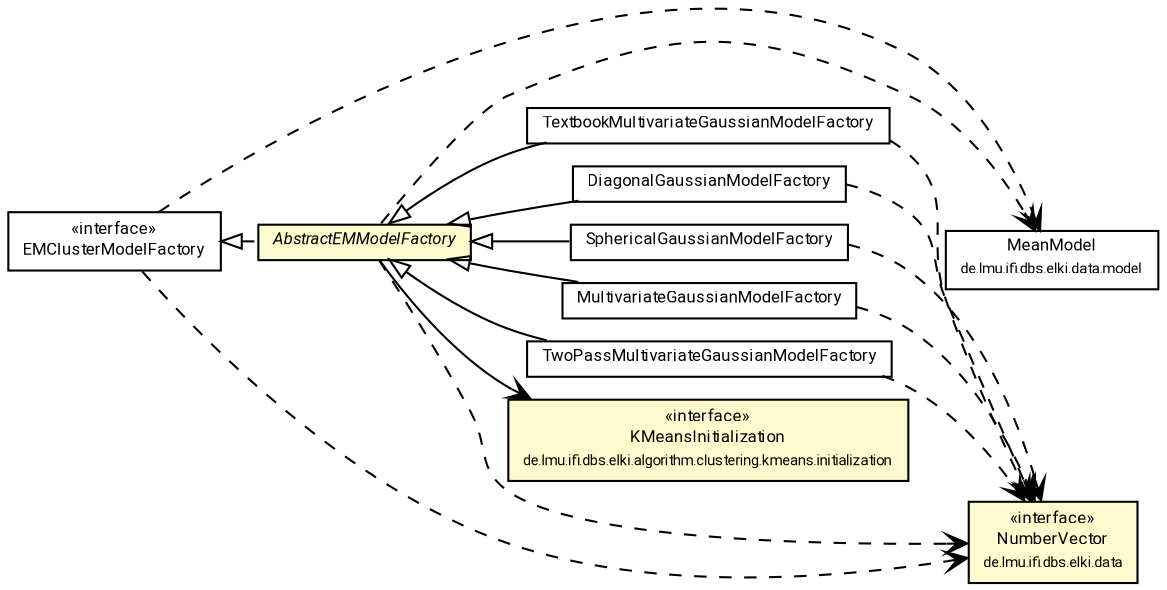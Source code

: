 #!/usr/local/bin/dot
#
# Class diagram 
# Generated by UMLGraph version R5_7_2-60-g0e99a6 (http://www.spinellis.gr/umlgraph/)
#

digraph G {
	graph [fontnames="svg"]
	edge [fontname="Roboto",fontsize=7,labelfontname="Roboto",labelfontsize=7,color="black"];
	node [fontname="Roboto",fontcolor="black",fontsize=8,shape=plaintext,margin=0,width=0,height=0];
	nodesep=0.15;
	ranksep=0.25;
	rankdir=LR;
	// de.lmu.ifi.dbs.elki.data.model.MeanModel
	c1016625 [label=<<table title="de.lmu.ifi.dbs.elki.data.model.MeanModel" border="0" cellborder="1" cellspacing="0" cellpadding="2" href="../../../data/model/MeanModel.html" target="_parent">
		<tr><td><table border="0" cellspacing="0" cellpadding="1">
		<tr><td align="center" balign="center"> <font face="Roboto">MeanModel</font> </td></tr>
		<tr><td align="center" balign="center"> <font face="Roboto" point-size="7.0">de.lmu.ifi.dbs.elki.data.model</font> </td></tr>
		</table></td></tr>
		</table>>, URL="../../../data/model/MeanModel.html"];
	// de.lmu.ifi.dbs.elki.algorithm.clustering.em.TextbookMultivariateGaussianModelFactory<V extends de.lmu.ifi.dbs.elki.data.NumberVector>
	c1016628 [label=<<table title="de.lmu.ifi.dbs.elki.algorithm.clustering.em.TextbookMultivariateGaussianModelFactory" border="0" cellborder="1" cellspacing="0" cellpadding="2" href="TextbookMultivariateGaussianModelFactory.html" target="_parent">
		<tr><td><table border="0" cellspacing="0" cellpadding="1">
		<tr><td align="center" balign="center"> <font face="Roboto">TextbookMultivariateGaussianModelFactory</font> </td></tr>
		</table></td></tr>
		</table>>, URL="TextbookMultivariateGaussianModelFactory.html"];
	// de.lmu.ifi.dbs.elki.algorithm.clustering.em.DiagonalGaussianModelFactory<V extends de.lmu.ifi.dbs.elki.data.NumberVector>
	c1016630 [label=<<table title="de.lmu.ifi.dbs.elki.algorithm.clustering.em.DiagonalGaussianModelFactory" border="0" cellborder="1" cellspacing="0" cellpadding="2" href="DiagonalGaussianModelFactory.html" target="_parent">
		<tr><td><table border="0" cellspacing="0" cellpadding="1">
		<tr><td align="center" balign="center"> <font face="Roboto">DiagonalGaussianModelFactory</font> </td></tr>
		</table></td></tr>
		</table>>, URL="DiagonalGaussianModelFactory.html"];
	// de.lmu.ifi.dbs.elki.algorithm.clustering.em.SphericalGaussianModelFactory<V extends de.lmu.ifi.dbs.elki.data.NumberVector>
	c1016632 [label=<<table title="de.lmu.ifi.dbs.elki.algorithm.clustering.em.SphericalGaussianModelFactory" border="0" cellborder="1" cellspacing="0" cellpadding="2" href="SphericalGaussianModelFactory.html" target="_parent">
		<tr><td><table border="0" cellspacing="0" cellpadding="1">
		<tr><td align="center" balign="center"> <font face="Roboto">SphericalGaussianModelFactory</font> </td></tr>
		</table></td></tr>
		</table>>, URL="SphericalGaussianModelFactory.html"];
	// de.lmu.ifi.dbs.elki.algorithm.clustering.em.AbstractEMModelFactory<V extends de.lmu.ifi.dbs.elki.data.NumberVector, M extends de.lmu.ifi.dbs.elki.data.model.MeanModel>
	c1016634 [label=<<table title="de.lmu.ifi.dbs.elki.algorithm.clustering.em.AbstractEMModelFactory" border="0" cellborder="1" cellspacing="0" cellpadding="2" bgcolor="lemonChiffon" href="AbstractEMModelFactory.html" target="_parent">
		<tr><td><table border="0" cellspacing="0" cellpadding="1">
		<tr><td align="center" balign="center"> <font face="Roboto"><i>AbstractEMModelFactory</i></font> </td></tr>
		</table></td></tr>
		</table>>, URL="AbstractEMModelFactory.html"];
	// de.lmu.ifi.dbs.elki.algorithm.clustering.em.MultivariateGaussianModelFactory<V extends de.lmu.ifi.dbs.elki.data.NumberVector>
	c1016636 [label=<<table title="de.lmu.ifi.dbs.elki.algorithm.clustering.em.MultivariateGaussianModelFactory" border="0" cellborder="1" cellspacing="0" cellpadding="2" href="MultivariateGaussianModelFactory.html" target="_parent">
		<tr><td><table border="0" cellspacing="0" cellpadding="1">
		<tr><td align="center" balign="center"> <font face="Roboto">MultivariateGaussianModelFactory</font> </td></tr>
		</table></td></tr>
		</table>>, URL="MultivariateGaussianModelFactory.html"];
	// de.lmu.ifi.dbs.elki.algorithm.clustering.em.EMClusterModelFactory<V extends de.lmu.ifi.dbs.elki.data.NumberVector, M extends de.lmu.ifi.dbs.elki.data.model.MeanModel>
	c1016643 [label=<<table title="de.lmu.ifi.dbs.elki.algorithm.clustering.em.EMClusterModelFactory" border="0" cellborder="1" cellspacing="0" cellpadding="2" href="EMClusterModelFactory.html" target="_parent">
		<tr><td><table border="0" cellspacing="0" cellpadding="1">
		<tr><td align="center" balign="center"> &#171;interface&#187; </td></tr>
		<tr><td align="center" balign="center"> <font face="Roboto">EMClusterModelFactory</font> </td></tr>
		</table></td></tr>
		</table>>, URL="EMClusterModelFactory.html"];
	// de.lmu.ifi.dbs.elki.algorithm.clustering.em.TwoPassMultivariateGaussianModelFactory<V extends de.lmu.ifi.dbs.elki.data.NumberVector>
	c1016645 [label=<<table title="de.lmu.ifi.dbs.elki.algorithm.clustering.em.TwoPassMultivariateGaussianModelFactory" border="0" cellborder="1" cellspacing="0" cellpadding="2" href="TwoPassMultivariateGaussianModelFactory.html" target="_parent">
		<tr><td><table border="0" cellspacing="0" cellpadding="1">
		<tr><td align="center" balign="center"> <font face="Roboto">TwoPassMultivariateGaussianModelFactory</font> </td></tr>
		</table></td></tr>
		</table>>, URL="TwoPassMultivariateGaussianModelFactory.html"];
	// de.lmu.ifi.dbs.elki.algorithm.clustering.kmeans.initialization.KMeansInitialization
	c1016807 [label=<<table title="de.lmu.ifi.dbs.elki.algorithm.clustering.kmeans.initialization.KMeansInitialization" border="0" cellborder="1" cellspacing="0" cellpadding="2" bgcolor="LemonChiffon" href="../kmeans/initialization/KMeansInitialization.html" target="_parent">
		<tr><td><table border="0" cellspacing="0" cellpadding="1">
		<tr><td align="center" balign="center"> &#171;interface&#187; </td></tr>
		<tr><td align="center" balign="center"> <font face="Roboto">KMeansInitialization</font> </td></tr>
		<tr><td align="center" balign="center"> <font face="Roboto" point-size="7.0">de.lmu.ifi.dbs.elki.algorithm.clustering.kmeans.initialization</font> </td></tr>
		</table></td></tr>
		</table>>, URL="../kmeans/initialization/KMeansInitialization.html"];
	// de.lmu.ifi.dbs.elki.data.NumberVector
	c1017191 [label=<<table title="de.lmu.ifi.dbs.elki.data.NumberVector" border="0" cellborder="1" cellspacing="0" cellpadding="2" bgcolor="LemonChiffon" href="../../../data/NumberVector.html" target="_parent">
		<tr><td><table border="0" cellspacing="0" cellpadding="1">
		<tr><td align="center" balign="center"> &#171;interface&#187; </td></tr>
		<tr><td align="center" balign="center"> <font face="Roboto">NumberVector</font> </td></tr>
		<tr><td align="center" balign="center"> <font face="Roboto" point-size="7.0">de.lmu.ifi.dbs.elki.data</font> </td></tr>
		</table></td></tr>
		</table>>, URL="../../../data/NumberVector.html"];
	// de.lmu.ifi.dbs.elki.algorithm.clustering.em.TextbookMultivariateGaussianModelFactory<V extends de.lmu.ifi.dbs.elki.data.NumberVector> extends de.lmu.ifi.dbs.elki.algorithm.clustering.em.AbstractEMModelFactory<V extends de.lmu.ifi.dbs.elki.data.NumberVector, M extends de.lmu.ifi.dbs.elki.data.model.MeanModel>
	c1016634 -> c1016628 [arrowtail=empty,dir=back,weight=10];
	// de.lmu.ifi.dbs.elki.algorithm.clustering.em.DiagonalGaussianModelFactory<V extends de.lmu.ifi.dbs.elki.data.NumberVector> extends de.lmu.ifi.dbs.elki.algorithm.clustering.em.AbstractEMModelFactory<V extends de.lmu.ifi.dbs.elki.data.NumberVector, M extends de.lmu.ifi.dbs.elki.data.model.MeanModel>
	c1016634 -> c1016630 [arrowtail=empty,dir=back,weight=10];
	// de.lmu.ifi.dbs.elki.algorithm.clustering.em.SphericalGaussianModelFactory<V extends de.lmu.ifi.dbs.elki.data.NumberVector> extends de.lmu.ifi.dbs.elki.algorithm.clustering.em.AbstractEMModelFactory<V extends de.lmu.ifi.dbs.elki.data.NumberVector, M extends de.lmu.ifi.dbs.elki.data.model.MeanModel>
	c1016634 -> c1016632 [arrowtail=empty,dir=back,weight=10];
	// de.lmu.ifi.dbs.elki.algorithm.clustering.em.AbstractEMModelFactory<V extends de.lmu.ifi.dbs.elki.data.NumberVector, M extends de.lmu.ifi.dbs.elki.data.model.MeanModel> implements de.lmu.ifi.dbs.elki.algorithm.clustering.em.EMClusterModelFactory<V extends de.lmu.ifi.dbs.elki.data.NumberVector, M extends de.lmu.ifi.dbs.elki.data.model.MeanModel>
	c1016643 -> c1016634 [arrowtail=empty,style=dashed,dir=back,weight=9];
	// de.lmu.ifi.dbs.elki.algorithm.clustering.em.MultivariateGaussianModelFactory<V extends de.lmu.ifi.dbs.elki.data.NumberVector> extends de.lmu.ifi.dbs.elki.algorithm.clustering.em.AbstractEMModelFactory<V extends de.lmu.ifi.dbs.elki.data.NumberVector, M extends de.lmu.ifi.dbs.elki.data.model.MeanModel>
	c1016634 -> c1016636 [arrowtail=empty,dir=back,weight=10];
	// de.lmu.ifi.dbs.elki.algorithm.clustering.em.TwoPassMultivariateGaussianModelFactory<V extends de.lmu.ifi.dbs.elki.data.NumberVector> extends de.lmu.ifi.dbs.elki.algorithm.clustering.em.AbstractEMModelFactory<V extends de.lmu.ifi.dbs.elki.data.NumberVector, M extends de.lmu.ifi.dbs.elki.data.model.MeanModel>
	c1016634 -> c1016645 [arrowtail=empty,dir=back,weight=10];
	// de.lmu.ifi.dbs.elki.algorithm.clustering.em.AbstractEMModelFactory<V extends de.lmu.ifi.dbs.elki.data.NumberVector, M extends de.lmu.ifi.dbs.elki.data.model.MeanModel> navassoc de.lmu.ifi.dbs.elki.algorithm.clustering.kmeans.initialization.KMeansInitialization
	c1016634 -> c1016807 [arrowhead=open,weight=1];
	// de.lmu.ifi.dbs.elki.algorithm.clustering.em.TextbookMultivariateGaussianModelFactory<V extends de.lmu.ifi.dbs.elki.data.NumberVector> depend de.lmu.ifi.dbs.elki.data.NumberVector
	c1016628 -> c1017191 [arrowhead=open,style=dashed,weight=0];
	// de.lmu.ifi.dbs.elki.algorithm.clustering.em.DiagonalGaussianModelFactory<V extends de.lmu.ifi.dbs.elki.data.NumberVector> depend de.lmu.ifi.dbs.elki.data.NumberVector
	c1016630 -> c1017191 [arrowhead=open,style=dashed,weight=0];
	// de.lmu.ifi.dbs.elki.algorithm.clustering.em.SphericalGaussianModelFactory<V extends de.lmu.ifi.dbs.elki.data.NumberVector> depend de.lmu.ifi.dbs.elki.data.NumberVector
	c1016632 -> c1017191 [arrowhead=open,style=dashed,weight=0];
	// de.lmu.ifi.dbs.elki.algorithm.clustering.em.AbstractEMModelFactory<V extends de.lmu.ifi.dbs.elki.data.NumberVector, M extends de.lmu.ifi.dbs.elki.data.model.MeanModel> depend de.lmu.ifi.dbs.elki.data.model.MeanModel
	c1016634 -> c1016625 [arrowhead=open,style=dashed,weight=0];
	// de.lmu.ifi.dbs.elki.algorithm.clustering.em.AbstractEMModelFactory<V extends de.lmu.ifi.dbs.elki.data.NumberVector, M extends de.lmu.ifi.dbs.elki.data.model.MeanModel> depend de.lmu.ifi.dbs.elki.data.NumberVector
	c1016634 -> c1017191 [arrowhead=open,style=dashed,weight=0];
	// de.lmu.ifi.dbs.elki.algorithm.clustering.em.MultivariateGaussianModelFactory<V extends de.lmu.ifi.dbs.elki.data.NumberVector> depend de.lmu.ifi.dbs.elki.data.NumberVector
	c1016636 -> c1017191 [arrowhead=open,style=dashed,weight=0];
	// de.lmu.ifi.dbs.elki.algorithm.clustering.em.EMClusterModelFactory<V extends de.lmu.ifi.dbs.elki.data.NumberVector, M extends de.lmu.ifi.dbs.elki.data.model.MeanModel> depend de.lmu.ifi.dbs.elki.data.model.MeanModel
	c1016643 -> c1016625 [arrowhead=open,style=dashed,weight=0];
	// de.lmu.ifi.dbs.elki.algorithm.clustering.em.EMClusterModelFactory<V extends de.lmu.ifi.dbs.elki.data.NumberVector, M extends de.lmu.ifi.dbs.elki.data.model.MeanModel> depend de.lmu.ifi.dbs.elki.data.NumberVector
	c1016643 -> c1017191 [arrowhead=open,style=dashed,weight=0];
	// de.lmu.ifi.dbs.elki.algorithm.clustering.em.TwoPassMultivariateGaussianModelFactory<V extends de.lmu.ifi.dbs.elki.data.NumberVector> depend de.lmu.ifi.dbs.elki.data.NumberVector
	c1016645 -> c1017191 [arrowhead=open,style=dashed,weight=0];
}

